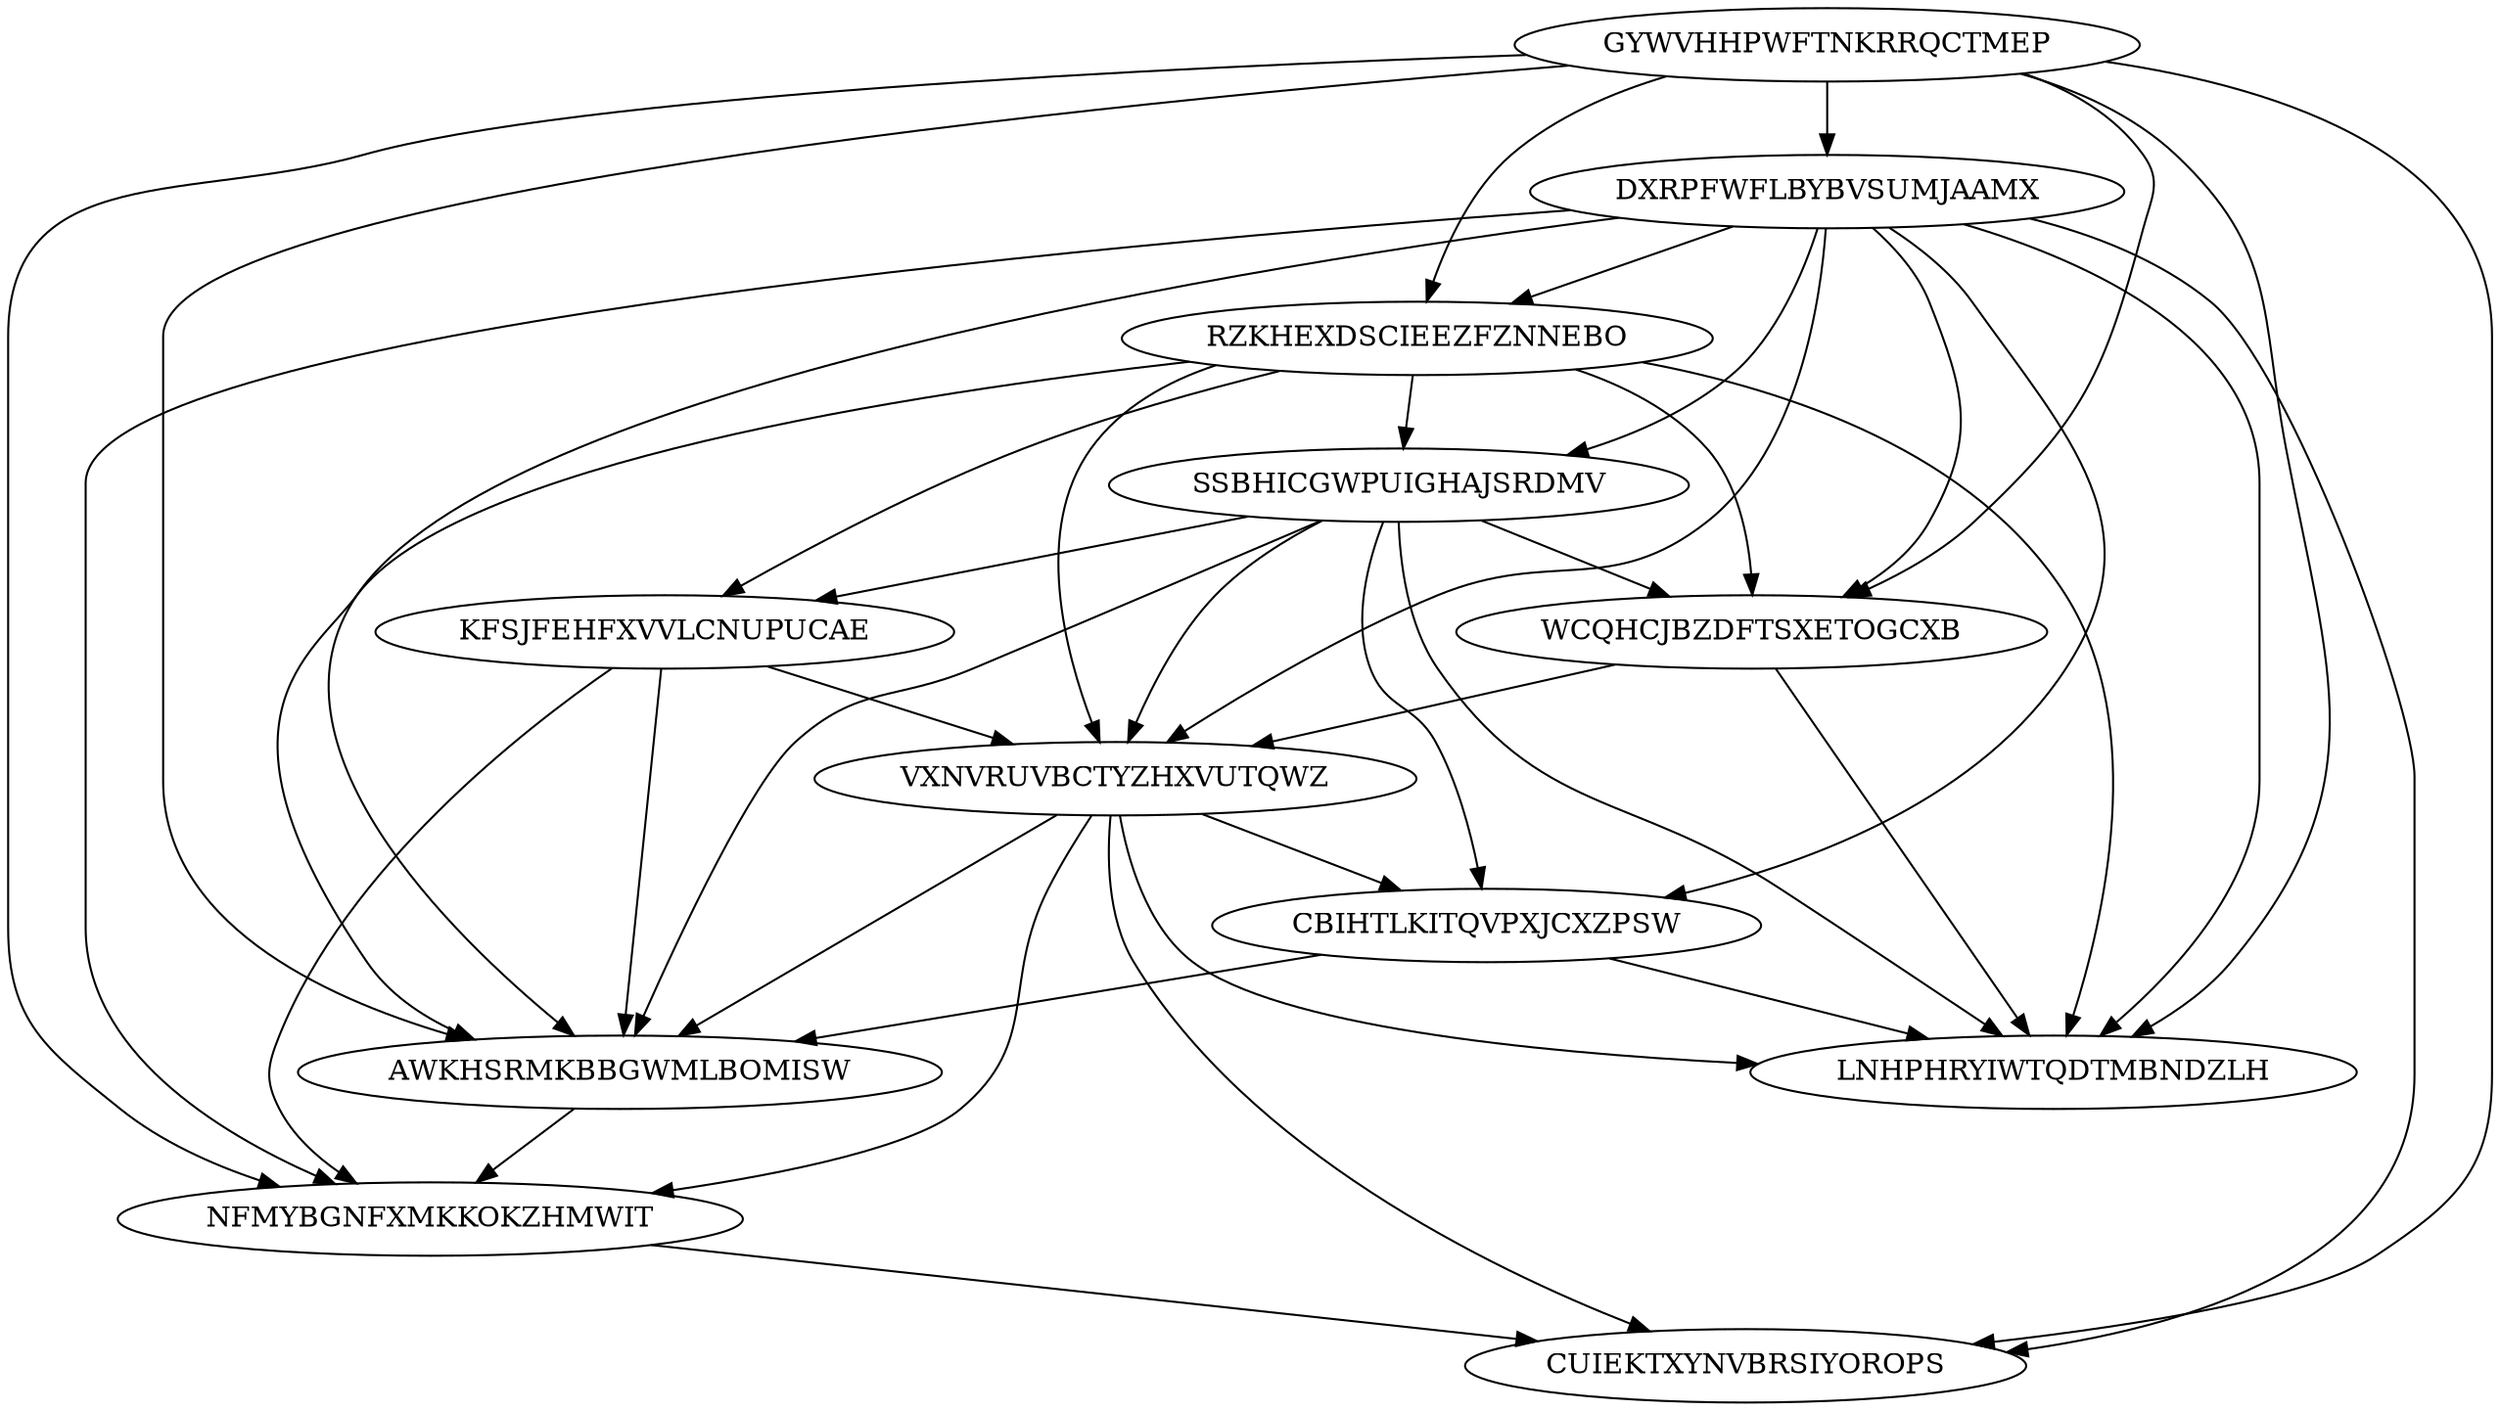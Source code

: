 digraph N12M42 {
	GYWVHHPWFTNKRRQCTMEP	[Weight=10];
	DXRPFWFLBYBVSUMJAAMX	[Weight=17];
	RZKHEXDSCIEEZFZNNEBO	[Weight=18];
	SSBHICGWPUIGHAJSRDMV	[Weight=20];
	WCQHCJBZDFTSXETOGCXB	[Weight=10];
	KFSJFEHFXVVLCNUPUCAE	[Weight=10];
	VXNVRUVBCTYZHXVUTQWZ	[Weight=11];
	CBIHTLKITQVPXJCXZPSW	[Weight=19];
	AWKHSRMKBBGWMLBOMISW	[Weight=12];
	LNHPHRYIWTQDTMBNDZLH	[Weight=17];
	NFMYBGNFXMKKOKZHMWIT	[Weight=11];
	CUIEKTXYNVBRSIYOROPS	[Weight=13];
	KFSJFEHFXVVLCNUPUCAE -> VXNVRUVBCTYZHXVUTQWZ [Weight=10];
	VXNVRUVBCTYZHXVUTQWZ -> CBIHTLKITQVPXJCXZPSW [Weight=16];
	GYWVHHPWFTNKRRQCTMEP -> NFMYBGNFXMKKOKZHMWIT [Weight=11];
	DXRPFWFLBYBVSUMJAAMX -> SSBHICGWPUIGHAJSRDMV [Weight=20];
	VXNVRUVBCTYZHXVUTQWZ -> LNHPHRYIWTQDTMBNDZLH [Weight=19];
	AWKHSRMKBBGWMLBOMISW -> NFMYBGNFXMKKOKZHMWIT [Weight=17];
	SSBHICGWPUIGHAJSRDMV -> CBIHTLKITQVPXJCXZPSW [Weight=15];
	RZKHEXDSCIEEZFZNNEBO -> WCQHCJBZDFTSXETOGCXB [Weight=10];
	GYWVHHPWFTNKRRQCTMEP -> RZKHEXDSCIEEZFZNNEBO [Weight=12];
	KFSJFEHFXVVLCNUPUCAE -> AWKHSRMKBBGWMLBOMISW [Weight=19];
	DXRPFWFLBYBVSUMJAAMX -> AWKHSRMKBBGWMLBOMISW [Weight=15];
	RZKHEXDSCIEEZFZNNEBO -> KFSJFEHFXVVLCNUPUCAE [Weight=20];
	RZKHEXDSCIEEZFZNNEBO -> AWKHSRMKBBGWMLBOMISW [Weight=20];
	RZKHEXDSCIEEZFZNNEBO -> SSBHICGWPUIGHAJSRDMV [Weight=10];
	WCQHCJBZDFTSXETOGCXB -> LNHPHRYIWTQDTMBNDZLH [Weight=14];
	GYWVHHPWFTNKRRQCTMEP -> AWKHSRMKBBGWMLBOMISW [Weight=15];
	DXRPFWFLBYBVSUMJAAMX -> CBIHTLKITQVPXJCXZPSW [Weight=16];
	NFMYBGNFXMKKOKZHMWIT -> CUIEKTXYNVBRSIYOROPS [Weight=16];
	SSBHICGWPUIGHAJSRDMV -> LNHPHRYIWTQDTMBNDZLH [Weight=20];
	VXNVRUVBCTYZHXVUTQWZ -> NFMYBGNFXMKKOKZHMWIT [Weight=18];
	DXRPFWFLBYBVSUMJAAMX -> WCQHCJBZDFTSXETOGCXB [Weight=12];
	DXRPFWFLBYBVSUMJAAMX -> LNHPHRYIWTQDTMBNDZLH [Weight=17];
	SSBHICGWPUIGHAJSRDMV -> WCQHCJBZDFTSXETOGCXB [Weight=19];
	DXRPFWFLBYBVSUMJAAMX -> NFMYBGNFXMKKOKZHMWIT [Weight=14];
	DXRPFWFLBYBVSUMJAAMX -> CUIEKTXYNVBRSIYOROPS [Weight=15];
	DXRPFWFLBYBVSUMJAAMX -> RZKHEXDSCIEEZFZNNEBO [Weight=18];
	GYWVHHPWFTNKRRQCTMEP -> LNHPHRYIWTQDTMBNDZLH [Weight=16];
	CBIHTLKITQVPXJCXZPSW -> LNHPHRYIWTQDTMBNDZLH [Weight=15];
	SSBHICGWPUIGHAJSRDMV -> AWKHSRMKBBGWMLBOMISW [Weight=17];
	DXRPFWFLBYBVSUMJAAMX -> VXNVRUVBCTYZHXVUTQWZ [Weight=19];
	GYWVHHPWFTNKRRQCTMEP -> DXRPFWFLBYBVSUMJAAMX [Weight=15];
	RZKHEXDSCIEEZFZNNEBO -> LNHPHRYIWTQDTMBNDZLH [Weight=11];
	SSBHICGWPUIGHAJSRDMV -> KFSJFEHFXVVLCNUPUCAE [Weight=14];
	VXNVRUVBCTYZHXVUTQWZ -> AWKHSRMKBBGWMLBOMISW [Weight=13];
	GYWVHHPWFTNKRRQCTMEP -> CUIEKTXYNVBRSIYOROPS [Weight=16];
	KFSJFEHFXVVLCNUPUCAE -> NFMYBGNFXMKKOKZHMWIT [Weight=17];
	VXNVRUVBCTYZHXVUTQWZ -> CUIEKTXYNVBRSIYOROPS [Weight=19];
	SSBHICGWPUIGHAJSRDMV -> VXNVRUVBCTYZHXVUTQWZ [Weight=13];
	RZKHEXDSCIEEZFZNNEBO -> VXNVRUVBCTYZHXVUTQWZ [Weight=10];
	CBIHTLKITQVPXJCXZPSW -> AWKHSRMKBBGWMLBOMISW [Weight=16];
	WCQHCJBZDFTSXETOGCXB -> VXNVRUVBCTYZHXVUTQWZ [Weight=12];
	GYWVHHPWFTNKRRQCTMEP -> WCQHCJBZDFTSXETOGCXB [Weight=13];
}
